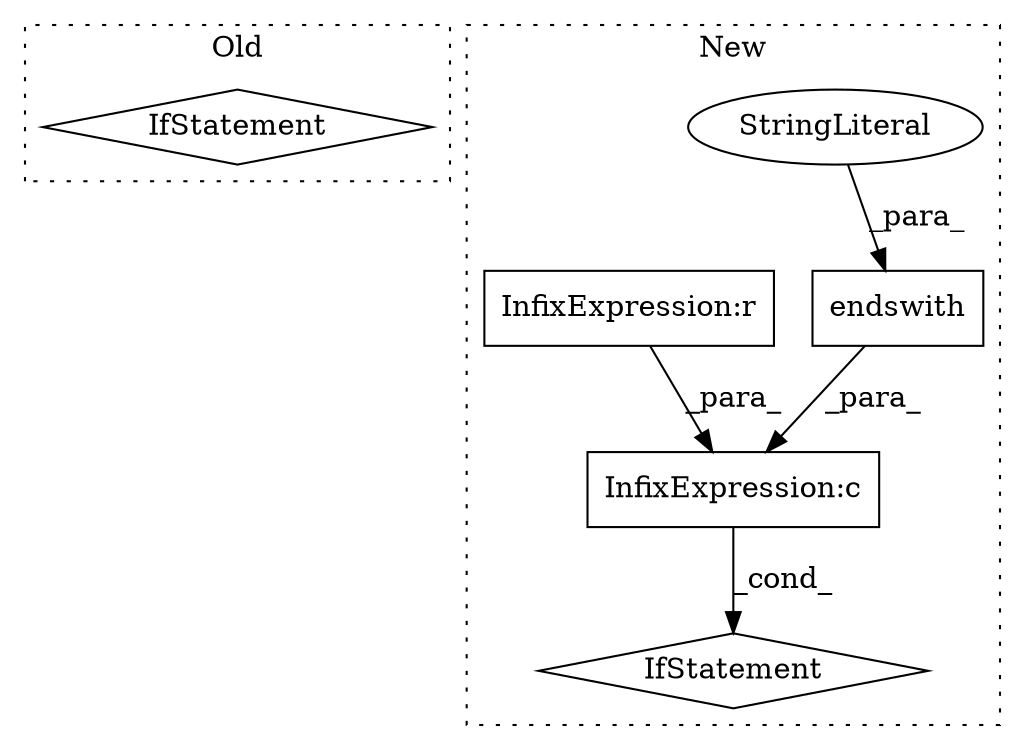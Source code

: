 digraph G {
subgraph cluster0 {
1 [label="IfStatement" a="25" s="2498,2613" l="4,2" shape="diamond"];
label = "Old";
style="dotted";
}
subgraph cluster1 {
2 [label="endswith" a="32" s="2432,2447" l="9,1" shape="box"];
3 [label="IfStatement" a="25" s="2392,2448" l="4,2" shape="diamond"];
4 [label="StringLiteral" a="45" s="2441" l="6" shape="ellipse"];
5 [label="InfixExpression:r" a="27" s="2410" l="4" shape="box"];
6 [label="InfixExpression:c" a="27" s="2416" l="4" shape="box"];
label = "New";
style="dotted";
}
2 -> 6 [label="_para_"];
4 -> 2 [label="_para_"];
5 -> 6 [label="_para_"];
6 -> 3 [label="_cond_"];
}